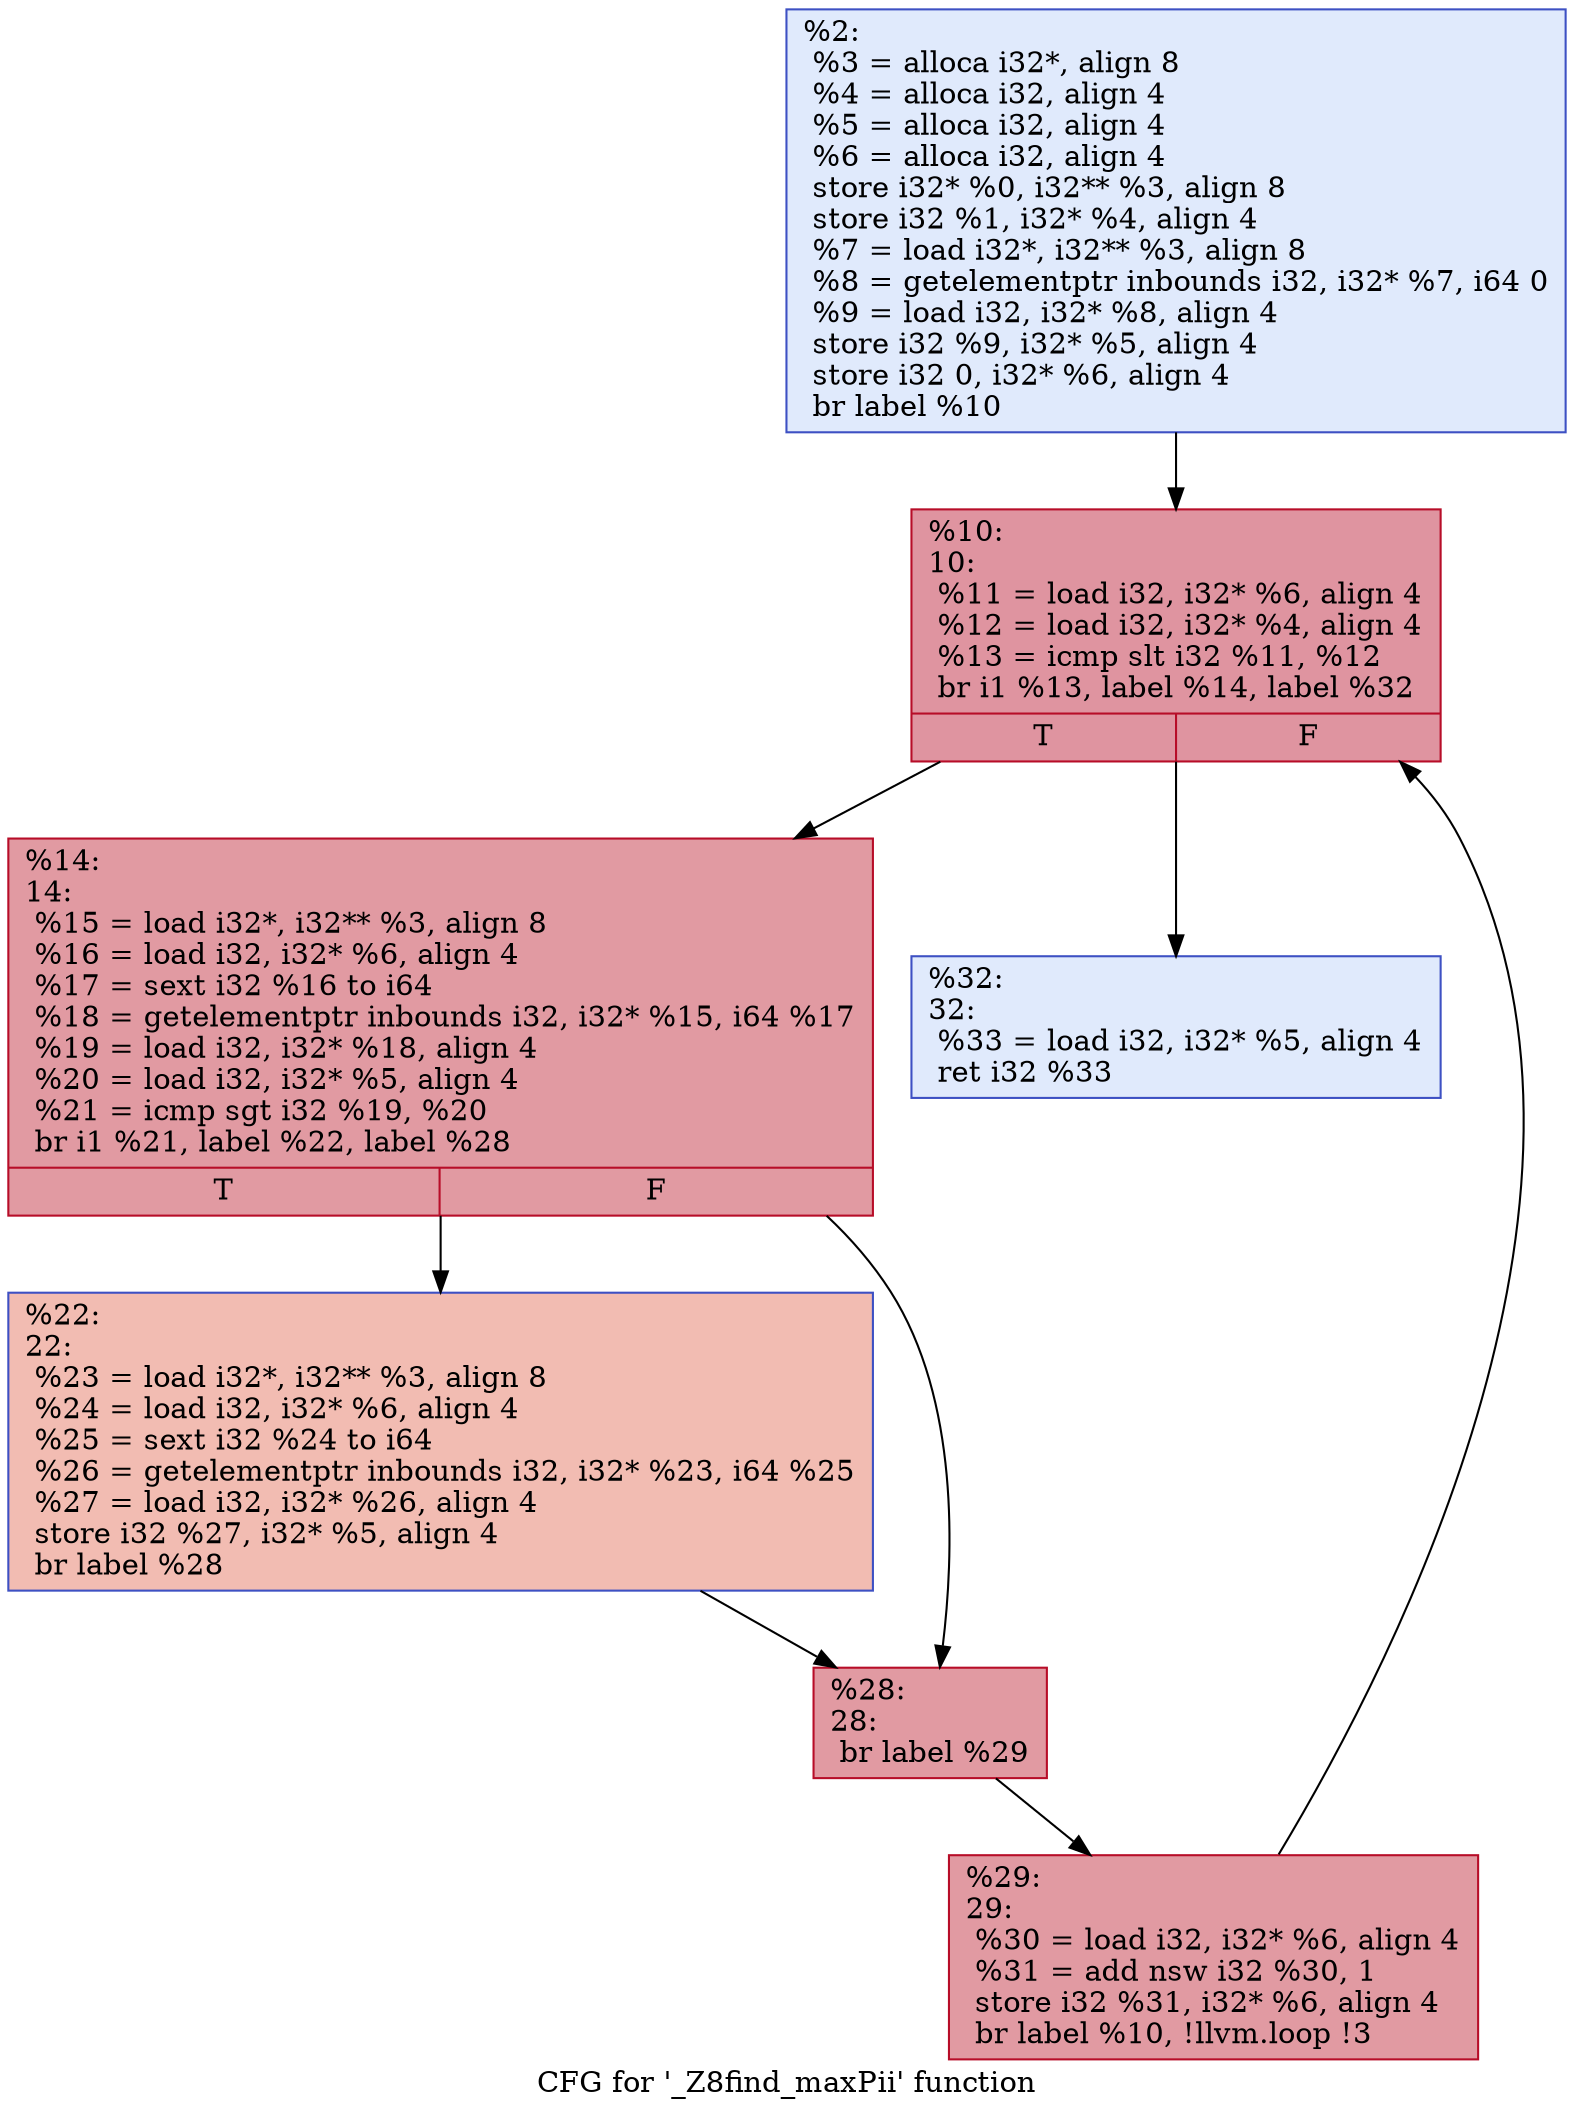 digraph "CFG for '_Z8find_maxPii' function" {
	label="CFG for '_Z8find_maxPii' function";

	1 [shape=record,color="#3d50c3ff", style=filled, fillcolor="#b9d0f970",label="{%2:\l  %3 = alloca i32*, align 8\l  %4 = alloca i32, align 4\l  %5 = alloca i32, align 4\l  %6 = alloca i32, align 4\l  store i32* %0, i32** %3, align 8\l  store i32 %1, i32* %4, align 4\l  %7 = load i32*, i32** %3, align 8\l  %8 = getelementptr inbounds i32, i32* %7, i64 0\l  %9 = load i32, i32* %8, align 4\l  store i32 %9, i32* %5, align 4\l  store i32 0, i32* %6, align 4\l  br label %10\l}"];
	1 -> 2;
	2 [shape=record,color="#b70d28ff", style=filled, fillcolor="#b70d2870",label="{%10:\l10:                                               \l  %11 = load i32, i32* %6, align 4\l  %12 = load i32, i32* %4, align 4\l  %13 = icmp slt i32 %11, %12\l  br i1 %13, label %14, label %32\l|{<s0>T|<s1>F}}"];
	2 -> 3;
	2 -> 4;
	3 [shape=record,color="#b70d28ff", style=filled, fillcolor="#bb1b2c70",label="{%14:\l14:                                               \l  %15 = load i32*, i32** %3, align 8\l  %16 = load i32, i32* %6, align 4\l  %17 = sext i32 %16 to i64\l  %18 = getelementptr inbounds i32, i32* %15, i64 %17\l  %19 = load i32, i32* %18, align 4\l  %20 = load i32, i32* %5, align 4\l  %21 = icmp sgt i32 %19, %20\l  br i1 %21, label %22, label %28\l|{<s0>T|<s1>F}}"];
	3 -> 5;
	3 -> 6;
	5 [shape=record,color="#3d50c3ff", style=filled, fillcolor="#e1675170",label="{%22:\l22:                                               \l  %23 = load i32*, i32** %3, align 8\l  %24 = load i32, i32* %6, align 4\l  %25 = sext i32 %24 to i64\l  %26 = getelementptr inbounds i32, i32* %23, i64 %25\l  %27 = load i32, i32* %26, align 4\l  store i32 %27, i32* %5, align 4\l  br label %28\l}"];
	5 -> 6;
	6 [shape=record,color="#b70d28ff", style=filled, fillcolor="#bb1b2c70",label="{%28:\l28:                                               \l  br label %29\l}"];
	6 -> 7;
	7 [shape=record,color="#b70d28ff", style=filled, fillcolor="#bb1b2c70",label="{%29:\l29:                                               \l  %30 = load i32, i32* %6, align 4\l  %31 = add nsw i32 %30, 1\l  store i32 %31, i32* %6, align 4\l  br label %10, !llvm.loop !3\l}"];
	7 -> 2;
	4 [shape=record,color="#3d50c3ff", style=filled, fillcolor="#b9d0f970",label="{%32:\l32:                                               \l  %33 = load i32, i32* %5, align 4\l  ret i32 %33\l}"];
}
